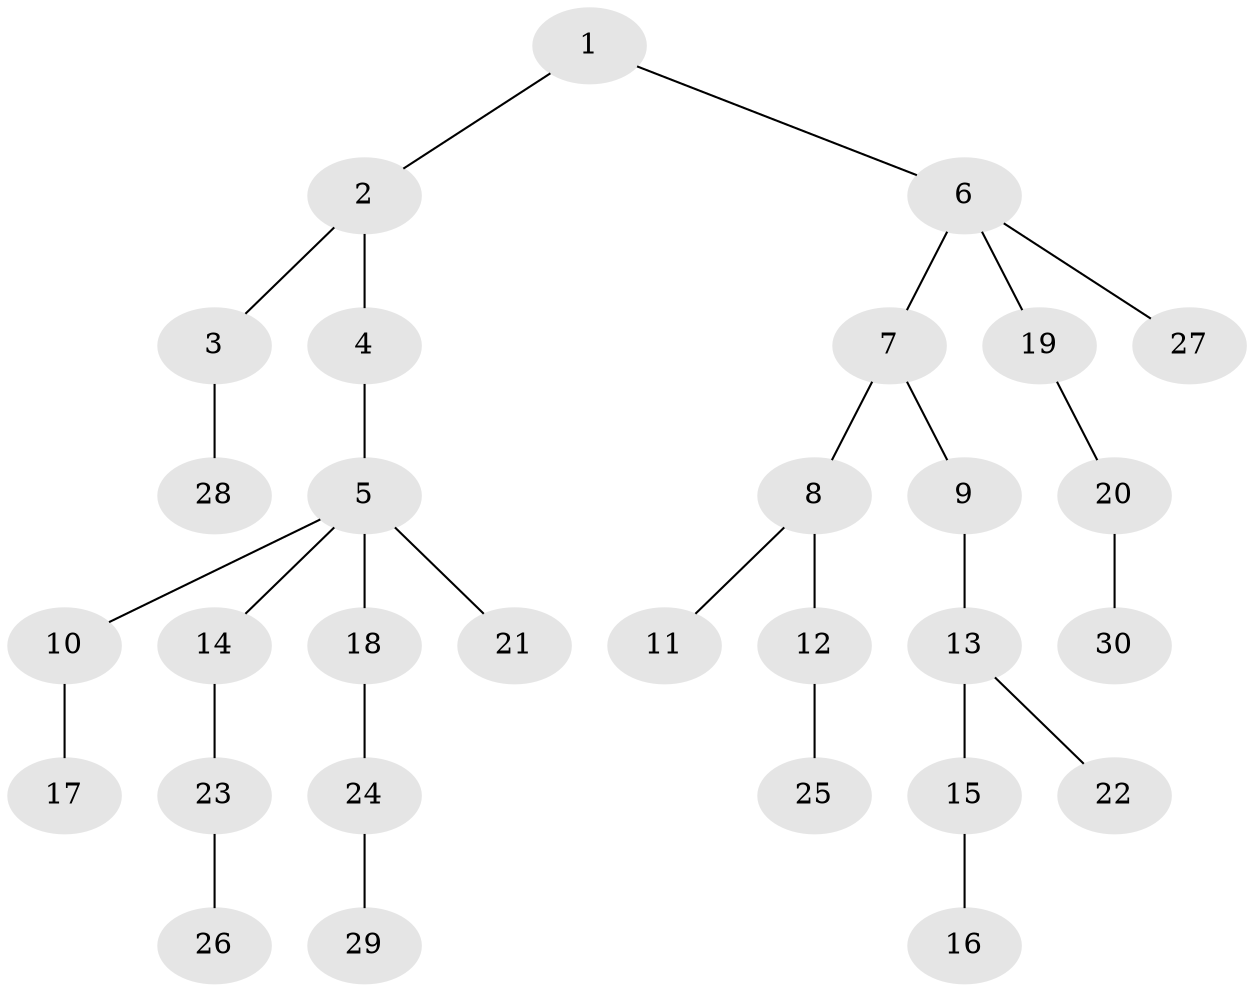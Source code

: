 // original degree distribution, {3: 0.16, 4: 0.13333333333333333, 5: 0.02666666666666667, 1: 0.5333333333333333, 2: 0.14666666666666667}
// Generated by graph-tools (version 1.1) at 2025/51/03/04/25 22:51:40]
// undirected, 30 vertices, 29 edges
graph export_dot {
  node [color=gray90,style=filled];
  1;
  2;
  3;
  4;
  5;
  6;
  7;
  8;
  9;
  10;
  11;
  12;
  13;
  14;
  15;
  16;
  17;
  18;
  19;
  20;
  21;
  22;
  23;
  24;
  25;
  26;
  27;
  28;
  29;
  30;
  1 -- 2 [weight=1.0];
  1 -- 6 [weight=1.0];
  2 -- 3 [weight=1.0];
  2 -- 4 [weight=1.0];
  3 -- 28 [weight=1.0];
  4 -- 5 [weight=1.0];
  5 -- 10 [weight=1.0];
  5 -- 14 [weight=1.0];
  5 -- 18 [weight=1.0];
  5 -- 21 [weight=1.0];
  6 -- 7 [weight=1.0];
  6 -- 19 [weight=1.0];
  6 -- 27 [weight=1.0];
  7 -- 8 [weight=1.0];
  7 -- 9 [weight=1.0];
  8 -- 11 [weight=1.0];
  8 -- 12 [weight=1.0];
  9 -- 13 [weight=1.0];
  10 -- 17 [weight=1.0];
  12 -- 25 [weight=1.0];
  13 -- 15 [weight=2.0];
  13 -- 22 [weight=1.0];
  14 -- 23 [weight=1.0];
  15 -- 16 [weight=1.0];
  18 -- 24 [weight=1.0];
  19 -- 20 [weight=1.0];
  20 -- 30 [weight=1.0];
  23 -- 26 [weight=1.0];
  24 -- 29 [weight=1.0];
}
